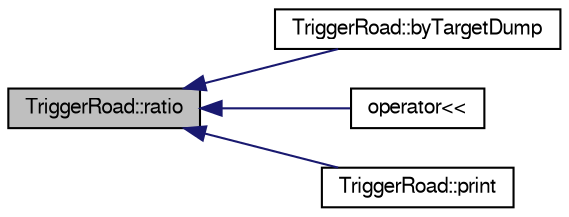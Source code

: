 digraph "TriggerRoad::ratio"
{
  bgcolor="transparent";
  edge [fontname="FreeSans",fontsize="10",labelfontname="FreeSans",labelfontsize="10"];
  node [fontname="FreeSans",fontsize="10",shape=record];
  rankdir="LR";
  Node1 [label="TriggerRoad::ratio",height=0.2,width=0.4,color="black", fillcolor="grey75", style="filled" fontcolor="black"];
  Node1 -> Node2 [dir="back",color="midnightblue",fontsize="10",style="solid",fontname="FreeSans"];
  Node2 [label="TriggerRoad::byTargetDump",height=0.2,width=0.4,color="black",URL="$d5/d72/classTriggerRoad.html#a69f0328e099c9da4b4d4ac606fb26a13"];
  Node1 -> Node3 [dir="back",color="midnightblue",fontsize="10",style="solid",fontname="FreeSans"];
  Node3 [label="operator\<\<",height=0.2,width=0.4,color="black",URL="$de/d74/TriggerRoad_8cxx.html#a4cfb63a9ffcec14b116383b367eda140"];
  Node1 -> Node4 [dir="back",color="midnightblue",fontsize="10",style="solid",fontname="FreeSans"];
  Node4 [label="TriggerRoad::print",height=0.2,width=0.4,color="black",URL="$d5/d72/classTriggerRoad.html#abf04a5e32925c1e761e0778194aa7067"];
}
